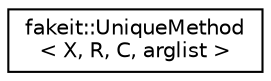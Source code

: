 digraph "Graphical Class Hierarchy"
{
  edge [fontname="Helvetica",fontsize="10",labelfontname="Helvetica",labelfontsize="10"];
  node [fontname="Helvetica",fontsize="10",shape=record];
  rankdir="LR";
  Node1 [label="fakeit::UniqueMethod\l\< X, R, C, arglist \>",height=0.2,width=0.4,color="black", fillcolor="white", style="filled",URL="$d7/d16/structfakeit_1_1UniqueMethod.html"];
}
